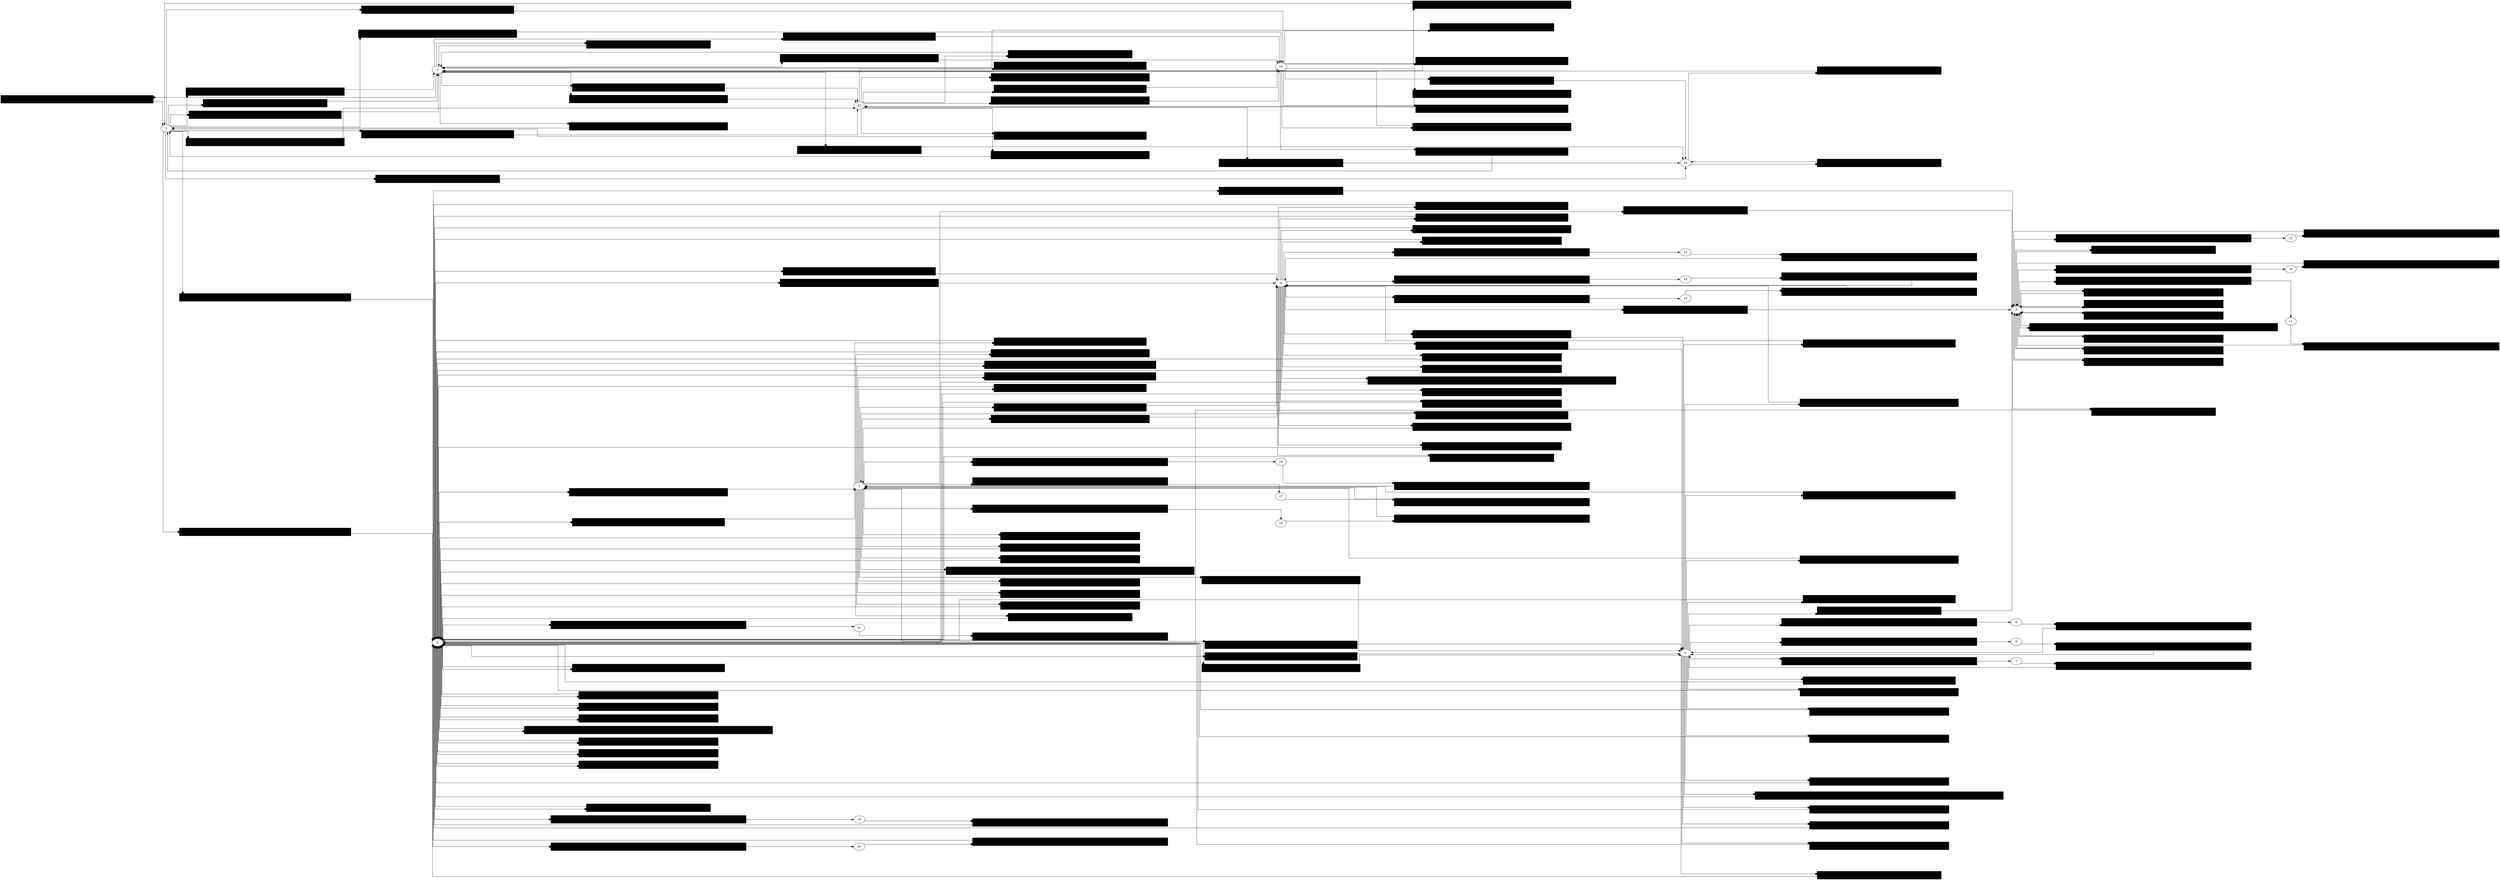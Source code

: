 digraph G {

	rankdir="LR";
	splines=ortho;

	E0 [label="'click' on '#root div._2qavttz8u […] d.selection.dropdown'\n(/html[1]/body[1]/div[1]/div[1]/div[1]/div[1]/div[1]/div[1]/div[1]/div[1]/div[1]/div[1]/div[1]/div[1]/div[1])", shape="box", style="filled", fillcolor="#000000", fontcolor="#000000"];
	0 -> E0 [arrowhead="box"];
	E0 -> 1;

	E1 [label="'click' on '#root div._2qavttz8u […] t.ui i.dropdown.icon'\n(/html[1]/body[1]/div[1]/div[1]/div[1]/div[1]/div[1]/div[1]/div[1]/div[1]/div[1]/div[1]/div[1]/div[1]/div[1]/i[1])", shape="box", style="filled", fillcolor="#000000", fontcolor="#000000"];
	0 -> E1 [arrowhead="box"];
	E1 -> 1;

	E2 [label="'click' on '#root div._2qavttz8u […] d.selection.dropdown'\n(/html[1]/body[1]/div[1]/div[1]/div[1]/div[1]/div[1]/div[1]/div[1]/div[1]/div[1]/div[2]/div[1]/div[1]/div[1])", shape="box", style="filled", fillcolor="#000000", fontcolor="#000000"];
	0 -> E2 [arrowhead="box"];
	E2 -> 22;

	E3 [label="'click' on '#root div._2qavttz8u […] t.ui i.dropdown.icon'\n(/html[1]/body[1]/div[1]/div[1]/div[1]/div[1]/div[1]/div[1]/div[1]/div[1]/div[1]/div[2]/div[1]/div[1]/div[1]/i[1])", shape="box", style="filled", fillcolor="#000000", fontcolor="#000000"];
	0 -> E3 [arrowhead="box"];
	E3 -> 22;

	E4 [label="'click' on '#root div._2qavttz8u […] d.selection.dropdown'\n(/html[1]/body[1]/div[1]/div[1]/div[1]/div[1]/div[1]/div[1]/div[1]/div[1]/div[1]/div[3]/div[1]/div[1]/div[1])", shape="box", style="filled", fillcolor="#000000", fontcolor="#000000"];
	0 -> E4 [arrowhead="box"];
	E4 -> 23;

	E5 [label="'click' on '#root div._2qavttz8u […] t.ui i.dropdown.icon'\n(/html[1]/body[1]/div[1]/div[1]/div[1]/div[1]/div[1]/div[1]/div[1]/div[1]/div[1]/div[3]/div[1]/div[1]/div[1]/i[1])", shape="box", style="filled", fillcolor="#000000", fontcolor="#000000"];
	0 -> E5 [arrowhead="box"];
	E5 -> 23;

	E6 [label="'click' on '#root div._2qavttz8u […] tted.toggle.checkbox'\n(/html[1]/body[1]/div[1]/div[1]/div[1]/div[1]/div[1]/div[3]/div[1]/div[1]/div[1]/div[1])", shape="box", style="filled", fillcolor="#000000", fontcolor="#000000"];
	0 -> E6 [arrowhead="box"];
	E6 -> 24;

	E7 [label="'click' on '#root div._2qavttz8u […] tted.toggle.checkbox'\n(/html[1]/body[1]/div[1]/div[1]/div[1]/div[1]/div[1]/div[3]/div[1]/div[3]/div[1]/div[1])", shape="box", style="filled", fillcolor="#000000", fontcolor="#000000"];
	0 -> E7 [arrowhead="box"];
	E7 -> 0;

	E8 [label="'click' on '#root div._2qavttz8u […] d.selection.dropdown'\n(/html[1]/body[1]/div[1]/div[1]/div[1]/div[1]/div[1]/div[1]/div[1]/div[1]/div[1]/div[1]/div[1]/div[1]/div[1])", shape="box", style="filled", fillcolor="#000000", fontcolor="#000000"];
	1 -> E8 [arrowhead="box"];
	E8 -> 0;

	E9 [label="'click' on '#root div._2qavttz8u […] e.ui i.dropdown.icon'\n(/html[1]/body[1]/div[1]/div[1]/div[1]/div[1]/div[1]/div[1]/div[1]/div[1]/div[1]/div[1]/div[1]/div[1]/div[1]/i[1])", shape="box", style="filled", fillcolor="#000000", fontcolor="#000000"];
	1 -> E9 [arrowhead="box"];
	E9 -> 0;

	E10 [label="'click' on '#cl3lujggq003i3460e98mg94z'\n(/html[1]/body[1]/div[1]/div[1]/div[1]/div[1]/div[1]/div[1]/div[1]/div[1]/div[1]/div[1]/div[1]/div[1]/div[1]/div[2]/div[2])", shape="box", style="filled", fillcolor="#000000", fontcolor="#000000"];
	1 -> E10 [arrowhead="box"];
	E10 -> 2;

	E11 [label="'click' on '#cl3lujghh007934603u6tiybj'\n(/html[1]/body[1]/div[1]/div[1]/div[1]/div[1]/div[1]/div[1]/div[1]/div[1]/div[1]/div[1]/div[1]/div[1]/div[1]/div[2]/div[3])", shape="box", style="filled", fillcolor="#000000", fontcolor="#000000"];
	1 -> E11 [arrowhead="box"];
	E11 -> 2;

	E12 [label="'click' on '#root div._2qavttz8u […] d.selection.dropdown'\n(/html[1]/body[1]/div[1]/div[1]/div[1]/div[1]/div[1]/div[1]/div[1]/div[1]/div[1]/div[2]/div[1]/div[1]/div[1])", shape="box", style="filled", fillcolor="#000000", fontcolor="#000000"];
	1 -> E12 [arrowhead="box"];
	E12 -> 22;

	E13 [label="'click' on '#root div._2qavttz8u […] t.ui i.dropdown.icon'\n(/html[1]/body[1]/div[1]/div[1]/div[1]/div[1]/div[1]/div[1]/div[1]/div[1]/div[1]/div[2]/div[1]/div[1]/div[1]/i[1])", shape="box", style="filled", fillcolor="#000000", fontcolor="#000000"];
	1 -> E13 [arrowhead="box"];
	E13 -> 22;

	E14 [label="'click' on '#root div._2qavttz8u […] d.selection.dropdown'\n(/html[1]/body[1]/div[1]/div[1]/div[1]/div[1]/div[1]/div[1]/div[1]/div[1]/div[1]/div[3]/div[1]/div[1]/div[1])", shape="box", style="filled", fillcolor="#000000", fontcolor="#000000"];
	1 -> E14 [arrowhead="box"];
	E14 -> 23;

	E15 [label="'click' on '#root div._2qavttz8u […] t.ui i.dropdown.icon'\n(/html[1]/body[1]/div[1]/div[1]/div[1]/div[1]/div[1]/div[1]/div[1]/div[1]/div[1]/div[3]/div[1]/div[1]/div[1]/i[1])", shape="box", style="filled", fillcolor="#000000", fontcolor="#000000"];
	1 -> E15 [arrowhead="box"];
	E15 -> 23;

	E16 [label="'click' on '#root div._2qavttz8u […] tted.toggle.checkbox'\n(/html[1]/body[1]/div[1]/div[1]/div[1]/div[1]/div[1]/div[3]/div[1]/div[1]/div[1]/div[1])", shape="box", style="filled", fillcolor="#000000", fontcolor="#000000"];
	1 -> E16 [arrowhead="box"];
	E16 -> 24;

	E17 [label="'click' on '#root div._2qavttz8u […] tted.toggle.checkbox'\n(/html[1]/body[1]/div[1]/div[1]/div[1]/div[1]/div[1]/div[3]/div[1]/div[3]/div[1]/div[1])", shape="box", style="filled", fillcolor="#000000", fontcolor="#000000"];
	1 -> E17 [arrowhead="box"];
	E17 -> 0;

	E18 [label="'click' on '#root div._2qavttz8u […] d.selection.dropdown'\n(/html[1]/body[1]/div[1]/div[1]/div[1]/div[1]/div[1]/div[1]/div[1]/div[1]/div[1]/div[1]/div[1]/div[1]/div[1])", shape="box", style="filled", fillcolor="#000000", fontcolor="#000000"];
	2 -> E18 [arrowhead="box"];
	E18 -> 3;

	E19 [label="'click' on '#root div._2qavttz8u […] t.ui i.dropdown.icon'\n(/html[1]/body[1]/div[1]/div[1]/div[1]/div[1]/div[1]/div[1]/div[1]/div[1]/div[1]/div[1]/div[1]/div[1]/div[1]/i[1])", shape="box", style="filled", fillcolor="#000000", fontcolor="#000000"];
	2 -> E19 [arrowhead="box"];
	E19 -> 3;

	E20 [label="'click' on '#root div._2qavttz8u […] left.attached.button'\n(/html[1]/body[1]/div[1]/div[1]/div[1]/div[1]/div[1]/div[1]/div[1]/div[1]/div[1]/div[1]/div[1]/div[2]/div[1])", shape="box", style="filled", fillcolor="#000000", fontcolor="#000000"];
	2 -> E20 [arrowhead="box"];
	E20 -> 2;

	E21 [label="'click' on '#root div._2qavttz8u […] d.selection.dropdown'\n(/html[1]/body[1]/div[1]/div[1]/div[1]/div[1]/div[1]/div[1]/div[1]/div[1]/div[1]/div[2]/div[1]/div[1]/div[1])", shape="box", style="filled", fillcolor="#000000", fontcolor="#000000"];
	2 -> E21 [arrowhead="box"];
	E21 -> 4;

	E22 [label="'click' on '#root div._2qavttz8u […] t.ui i.dropdown.icon'\n(/html[1]/body[1]/div[1]/div[1]/div[1]/div[1]/div[1]/div[1]/div[1]/div[1]/div[1]/div[2]/div[1]/div[1]/div[1]/i[1])", shape="box", style="filled", fillcolor="#000000", fontcolor="#000000"];
	2 -> E22 [arrowhead="box"];
	E22 -> 4;

	E23 [label="'click' on '#root div._2qavttz8u […] d.selection.dropdown'\n(/html[1]/body[1]/div[1]/div[1]/div[1]/div[1]/div[1]/div[1]/div[1]/div[1]/div[1]/div[3]/div[1]/div[1]/div[1])", shape="box", style="filled", fillcolor="#000000", fontcolor="#000000"];
	2 -> E23 [arrowhead="box"];
	E23 -> 5;

	E24 [label="'click' on '#root div._2qavttz8u […] t.ui i.dropdown.icon'\n(/html[1]/body[1]/div[1]/div[1]/div[1]/div[1]/div[1]/div[1]/div[1]/div[1]/div[1]/div[3]/div[1]/div[1]/div[1]/i[1])", shape="box", style="filled", fillcolor="#000000", fontcolor="#000000"];
	2 -> E24 [arrowhead="box"];
	E24 -> 5;

	E25 [label="'click' on '#root div._2qavttz8u […] avigator-module-Icon'\n(/html[1]/body[1]/div[1]/div[1]/div[1]/div[1]/div[1]/div[2]/div[1]/div[1]/div[1]/div[1]/div[1]/i[1])", shape="box", style="filled", fillcolor="#000000", fontcolor="#000000"];
	2 -> E25 [arrowhead="box"];
	E25 -> 2;

	E26 [label="'click' on '#root div._2qavttz8u […] avigator-module-Icon'\n(/html[1]/body[1]/div[1]/div[1]/div[1]/div[1]/div[1]/div[2]/div[1]/div[1]/div[1]/div[1]/div[2]/i[1])", shape="box", style="filled", fillcolor="#000000", fontcolor="#000000"];
	2 -> E26 [arrowhead="box"];
	E26 -> 2;

	E27 [label="'click' on '#root div._2qavttz8u […] avigator-module-Icon'\n(/html[1]/body[1]/div[1]/div[1]/div[1]/div[1]/div[1]/div[2]/div[1]/div[1]/div[1]/div[2]/div[1]/i[1])", shape="box", style="filled", fillcolor="#000000", fontcolor="#000000"];
	2 -> E27 [arrowhead="box"];
	E27 -> 2;

	E28 [label="'mousedown' on '#brush-panel svg g'\n(/html[1]/body[1]/div[1]/div[1]/div[1]/div[1]/div[1]/div[2]/div[1]/div[1]/div[1]/div[2]/div[2]/div[1]/*[name()='svg'][1]/*[name()='g'][2]/*[name()='svg'][1]/*[name()='g'][1])", shape="box", style="filled", fillcolor="#000000", fontcolor="#000000"];
	2 -> E28 [arrowhead="box"];
	E28 -> 2;

	E29 [label="'click' on '#root div._2qavttz8u […] avigator-module-Icon'\n(/html[1]/body[1]/div[1]/div[1]/div[1]/div[1]/div[1]/div[2]/div[1]/div[1]/div[1]/div[2]/div[3]/i[1])", shape="box", style="filled", fillcolor="#000000", fontcolor="#000000"];
	2 -> E29 [arrowhead="box"];
	E29 -> 2;

	E30 [label="'click' on '#root div._2qavttz8u […] avigator-module-Icon'\n(/html[1]/body[1]/div[1]/div[1]/div[1]/div[1]/div[1]/div[2]/div[1]/div[1]/div[1]/div[3]/div[1]/i[1])", shape="box", style="filled", fillcolor="#000000", fontcolor="#000000"];
	2 -> E30 [arrowhead="box"];
	E30 -> 2;

	E31 [label="'click' on '#root div._2qavttz8u […] avigator-module-Icon'\n(/html[1]/body[1]/div[1]/div[1]/div[1]/div[1]/div[1]/div[2]/div[1]/div[1]/div[1]/div[3]/div[2]/i[1])", shape="box", style="filled", fillcolor="#000000", fontcolor="#000000"];
	2 -> E31 [arrowhead="box"];
	E31 -> 2;

	E32 [label="'mouseenter' on '#hierarchy svg.funcs-svg g'\n(/html[1]/body[1]/div[1]/div[1]/div[1]/div[1]/div[1]/div[2]/div[1]/div[2]/div[1]/*[name()='svg'][1]/*[name()='svg'][1]/*[name()='g'][1])", shape="box", style="filled", fillcolor="#000000", fontcolor="#000000"];
	2 -> E32 [arrowhead="box"];
	E32 -> 19;

	E33 [label="'mouseenter' on '#hierarchy svg.categories-svg g'\n(/html[1]/body[1]/div[1]/div[1]/div[1]/div[1]/div[1]/div[2]/div[1]/div[2]/div[1]/*[name()='svg'][1]/*[name()='svg'][2]/*[name()='g'][1])", shape="box", style="filled", fillcolor="#000000", fontcolor="#000000"];
	2 -> E33 [arrowhead="box"];
	E33 -> 20;

	E34 [label="'mouseenter' on '#hierarchy svg.subcats-svg g'\n(/html[1]/body[1]/div[1]/div[1]/div[1]/div[1]/div[1]/div[2]/div[1]/div[2]/div[1]/*[name()='svg'][1]/*[name()='svg'][3]/*[name()='g'][1])", shape="box", style="filled", fillcolor="#000000", fontcolor="#000000"];
	2 -> E34 [arrowhead="box"];
	E34 -> 21;

	E35 [label="'click' on '#root div._2qavttz8u […] tted.toggle.checkbox'\n(/html[1]/body[1]/div[1]/div[1]/div[1]/div[1]/div[1]/div[3]/div[1]/div[1]/div[1]/div[1])", shape="box", style="filled", fillcolor="#000000", fontcolor="#000000"];
	2 -> E35 [arrowhead="box"];
	E35 -> 9;

	E36 [label="'click' on '#root div._2qavttz8u […] tted.toggle.checkbox'\n(/html[1]/body[1]/div[1]/div[1]/div[1]/div[1]/div[1]/div[3]/div[1]/div[3]/div[1]/div[1])", shape="box", style="filled", fillcolor="#000000", fontcolor="#000000"];
	2 -> E36 [arrowhead="box"];
	E36 -> 2;

	E37 [label="'click' on '#root div._2qavttz8u […] d.selection.dropdown'\n(/html[1]/body[1]/div[1]/div[1]/div[1]/div[1]/div[1]/div[1]/div[1]/div[1]/div[1]/div[1]/div[1]/div[1]/div[1])", shape="box", style="filled", fillcolor="#000000", fontcolor="#000000"];
	3 -> E37 [arrowhead="box"];
	E37 -> 2;

	E38 [label="'click' on '#root div._2qavttz8u […] e.ui i.dropdown.icon'\n(/html[1]/body[1]/div[1]/div[1]/div[1]/div[1]/div[1]/div[1]/div[1]/div[1]/div[1]/div[1]/div[1]/div[1]/div[1]/i[1])", shape="box", style="filled", fillcolor="#000000", fontcolor="#000000"];
	3 -> E38 [arrowhead="box"];
	E38 -> 2;

	E39 [label="'click' on '#cl3luk2y6003i3460ht8a89yy'\n(/html[1]/body[1]/div[1]/div[1]/div[1]/div[1]/div[1]/div[1]/div[1]/div[1]/div[1]/div[1]/div[1]/div[1]/div[1]/div[2]/div[2])", shape="box", style="filled", fillcolor="#000000", fontcolor="#000000"];
	3 -> E39 [arrowhead="box"];
	E39 -> 2;

	E40 [label="'click' on '#cl3luk2yx00793460q4wl4qqc'\n(/html[1]/body[1]/div[1]/div[1]/div[1]/div[1]/div[1]/div[1]/div[1]/div[1]/div[1]/div[1]/div[1]/div[1]/div[1]/div[2]/div[3])", shape="box", style="filled", fillcolor="#000000", fontcolor="#000000"];
	3 -> E40 [arrowhead="box"];
	E40 -> 2;

	E41 [label="'click' on '#root div._2qavttz8u […] left.attached.button'\n(/html[1]/body[1]/div[1]/div[1]/div[1]/div[1]/div[1]/div[1]/div[1]/div[1]/div[1]/div[1]/div[1]/div[2]/div[1])", shape="box", style="filled", fillcolor="#000000", fontcolor="#000000"];
	3 -> E41 [arrowhead="box"];
	E41 -> 2;

	E42 [label="'click' on '#root div._2qavttz8u […] d.selection.dropdown'\n(/html[1]/body[1]/div[1]/div[1]/div[1]/div[1]/div[1]/div[1]/div[1]/div[1]/div[1]/div[2]/div[1]/div[1]/div[1])", shape="box", style="filled", fillcolor="#000000", fontcolor="#000000"];
	3 -> E42 [arrowhead="box"];
	E42 -> 4;

	E43 [label="'click' on '#root div._2qavttz8u […] t.ui i.dropdown.icon'\n(/html[1]/body[1]/div[1]/div[1]/div[1]/div[1]/div[1]/div[1]/div[1]/div[1]/div[1]/div[2]/div[1]/div[1]/div[1]/i[1])", shape="box", style="filled", fillcolor="#000000", fontcolor="#000000"];
	3 -> E43 [arrowhead="box"];
	E43 -> 4;

	E44 [label="'click' on '#root div._2qavttz8u […] d.selection.dropdown'\n(/html[1]/body[1]/div[1]/div[1]/div[1]/div[1]/div[1]/div[1]/div[1]/div[1]/div[1]/div[3]/div[1]/div[1]/div[1])", shape="box", style="filled", fillcolor="#000000", fontcolor="#000000"];
	3 -> E44 [arrowhead="box"];
	E44 -> 5;

	E45 [label="'click' on '#root div._2qavttz8u […] t.ui i.dropdown.icon'\n(/html[1]/body[1]/div[1]/div[1]/div[1]/div[1]/div[1]/div[1]/div[1]/div[1]/div[1]/div[3]/div[1]/div[1]/div[1]/i[1])", shape="box", style="filled", fillcolor="#000000", fontcolor="#000000"];
	3 -> E45 [arrowhead="box"];
	E45 -> 5;

	E46 [label="'click' on '#root div._2qavttz8u […] avigator-module-Icon'\n(/html[1]/body[1]/div[1]/div[1]/div[1]/div[1]/div[1]/div[2]/div[1]/div[1]/div[1]/div[1]/div[1]/i[1])", shape="box", style="filled", fillcolor="#000000", fontcolor="#000000"];
	3 -> E46 [arrowhead="box"];
	E46 -> 2;

	E47 [label="'click' on '#root div._2qavttz8u […] avigator-module-Icon'\n(/html[1]/body[1]/div[1]/div[1]/div[1]/div[1]/div[1]/div[2]/div[1]/div[1]/div[1]/div[1]/div[2]/i[1])", shape="box", style="filled", fillcolor="#000000", fontcolor="#000000"];
	3 -> E47 [arrowhead="box"];
	E47 -> 2;

	E48 [label="'click' on '#root div._2qavttz8u […] avigator-module-Icon'\n(/html[1]/body[1]/div[1]/div[1]/div[1]/div[1]/div[1]/div[2]/div[1]/div[1]/div[1]/div[2]/div[1]/i[1])", shape="box", style="filled", fillcolor="#000000", fontcolor="#000000"];
	3 -> E48 [arrowhead="box"];
	E48 -> 2;

	E49 [label="'mousedown' on '#brush-panel svg g'\n(/html[1]/body[1]/div[1]/div[1]/div[1]/div[1]/div[1]/div[2]/div[1]/div[1]/div[1]/div[2]/div[2]/div[1]/*[name()='svg'][1]/*[name()='g'][2]/*[name()='svg'][1]/*[name()='g'][1])", shape="box", style="filled", fillcolor="#000000", fontcolor="#000000"];
	3 -> E49 [arrowhead="box"];
	E49 -> 2;

	E50 [label="'click' on '#root div._2qavttz8u […] avigator-module-Icon'\n(/html[1]/body[1]/div[1]/div[1]/div[1]/div[1]/div[1]/div[2]/div[1]/div[1]/div[1]/div[2]/div[3]/i[1])", shape="box", style="filled", fillcolor="#000000", fontcolor="#000000"];
	3 -> E50 [arrowhead="box"];
	E50 -> 2;

	E51 [label="'click' on '#root div._2qavttz8u […] avigator-module-Icon'\n(/html[1]/body[1]/div[1]/div[1]/div[1]/div[1]/div[1]/div[2]/div[1]/div[1]/div[1]/div[3]/div[1]/i[1])", shape="box", style="filled", fillcolor="#000000", fontcolor="#000000"];
	3 -> E51 [arrowhead="box"];
	E51 -> 2;

	E52 [label="'click' on '#root div._2qavttz8u […] avigator-module-Icon'\n(/html[1]/body[1]/div[1]/div[1]/div[1]/div[1]/div[1]/div[2]/div[1]/div[1]/div[1]/div[3]/div[2]/i[1])", shape="box", style="filled", fillcolor="#000000", fontcolor="#000000"];
	3 -> E52 [arrowhead="box"];
	E52 -> 2;

	E53 [label="'mouseenter' on '#hierarchy svg.funcs-svg g'\n(/html[1]/body[1]/div[1]/div[1]/div[1]/div[1]/div[1]/div[2]/div[1]/div[2]/div[1]/*[name()='svg'][1]/*[name()='svg'][1]/*[name()='g'][1])", shape="box", style="filled", fillcolor="#000000", fontcolor="#000000"];
	3 -> E53 [arrowhead="box"];
	E53 -> 16;

	E54 [label="'mouseenter' on '#hierarchy svg.categories-svg g'\n(/html[1]/body[1]/div[1]/div[1]/div[1]/div[1]/div[1]/div[2]/div[1]/div[2]/div[1]/*[name()='svg'][1]/*[name()='svg'][2]/*[name()='g'][1])", shape="box", style="filled", fillcolor="#000000", fontcolor="#000000"];
	3 -> E54 [arrowhead="box"];
	E54 -> 17;

	E55 [label="'mouseenter' on '#hierarchy svg.subcats-svg g'\n(/html[1]/body[1]/div[1]/div[1]/div[1]/div[1]/div[1]/div[2]/div[1]/div[2]/div[1]/*[name()='svg'][1]/*[name()='svg'][3]/*[name()='g'][1])", shape="box", style="filled", fillcolor="#000000", fontcolor="#000000"];
	3 -> E55 [arrowhead="box"];
	E55 -> 18;

	E56 [label="'click' on '#root div._2qavttz8u […] tted.toggle.checkbox'\n(/html[1]/body[1]/div[1]/div[1]/div[1]/div[1]/div[1]/div[3]/div[1]/div[1]/div[1]/div[1])", shape="box", style="filled", fillcolor="#000000", fontcolor="#000000"];
	3 -> E56 [arrowhead="box"];
	E56 -> 9;

	E57 [label="'click' on '#root div._2qavttz8u […] tted.toggle.checkbox'\n(/html[1]/body[1]/div[1]/div[1]/div[1]/div[1]/div[1]/div[3]/div[1]/div[3]/div[1]/div[1])", shape="box", style="filled", fillcolor="#000000", fontcolor="#000000"];
	3 -> E57 [arrowhead="box"];
	E57 -> 2;

	E58 [label="'click' on '#root div._2qavttz8u […] d.selection.dropdown'\n(/html[1]/body[1]/div[1]/div[1]/div[1]/div[1]/div[1]/div[1]/div[1]/div[1]/div[1]/div[1]/div[1]/div[1]/div[1])", shape="box", style="filled", fillcolor="#000000", fontcolor="#000000"];
	4 -> E58 [arrowhead="box"];
	E58 -> 3;

	E59 [label="'click' on '#root div._2qavttz8u […] t.ui i.dropdown.icon'\n(/html[1]/body[1]/div[1]/div[1]/div[1]/div[1]/div[1]/div[1]/div[1]/div[1]/div[1]/div[1]/div[1]/div[1]/div[1]/i[1])", shape="box", style="filled", fillcolor="#000000", fontcolor="#000000"];
	4 -> E59 [arrowhead="box"];
	E59 -> 3;

	E60 [label="'click' on '#root div._2qavttz8u […] left.attached.button'\n(/html[1]/body[1]/div[1]/div[1]/div[1]/div[1]/div[1]/div[1]/div[1]/div[1]/div[1]/div[1]/div[1]/div[2]/div[1])", shape="box", style="filled", fillcolor="#000000", fontcolor="#000000"];
	4 -> E60 [arrowhead="box"];
	E60 -> 2;

	E61 [label="'click' on '#root div._2qavttz8u […] d.selection.dropdown'\n(/html[1]/body[1]/div[1]/div[1]/div[1]/div[1]/div[1]/div[1]/div[1]/div[1]/div[1]/div[2]/div[1]/div[1]/div[1])", shape="box", style="filled", fillcolor="#000000", fontcolor="#000000"];
	4 -> E61 [arrowhead="box"];
	E61 -> 2;

	E62 [label="'click' on '#root div._2qavttz8u […] e.ui i.dropdown.icon'\n(/html[1]/body[1]/div[1]/div[1]/div[1]/div[1]/div[1]/div[1]/div[1]/div[1]/div[1]/div[2]/div[1]/div[1]/div[1]/i[1])", shape="box", style="filled", fillcolor="#000000", fontcolor="#000000"];
	4 -> E62 [arrowhead="box"];
	E62 -> 2;

	E63 [label="'click' on '#root div._2qavttz8u […] d.selection.dropdown'\n(/html[1]/body[1]/div[1]/div[1]/div[1]/div[1]/div[1]/div[1]/div[1]/div[1]/div[1]/div[3]/div[1]/div[1]/div[1])", shape="box", style="filled", fillcolor="#000000", fontcolor="#000000"];
	4 -> E63 [arrowhead="box"];
	E63 -> 5;

	E64 [label="'click' on '#root div._2qavttz8u […] t.ui i.dropdown.icon'\n(/html[1]/body[1]/div[1]/div[1]/div[1]/div[1]/div[1]/div[1]/div[1]/div[1]/div[1]/div[3]/div[1]/div[1]/div[1]/i[1])", shape="box", style="filled", fillcolor="#000000", fontcolor="#000000"];
	4 -> E64 [arrowhead="box"];
	E64 -> 5;

	E65 [label="'click' on '#root div._2qavttz8u […] avigator-module-Icon'\n(/html[1]/body[1]/div[1]/div[1]/div[1]/div[1]/div[1]/div[2]/div[1]/div[1]/div[1]/div[1]/div[1]/i[1])", shape="box", style="filled", fillcolor="#000000", fontcolor="#000000"];
	4 -> E65 [arrowhead="box"];
	E65 -> 2;

	E66 [label="'click' on '#root div._2qavttz8u […] avigator-module-Icon'\n(/html[1]/body[1]/div[1]/div[1]/div[1]/div[1]/div[1]/div[2]/div[1]/div[1]/div[1]/div[1]/div[2]/i[1])", shape="box", style="filled", fillcolor="#000000", fontcolor="#000000"];
	4 -> E66 [arrowhead="box"];
	E66 -> 2;

	E67 [label="'click' on '#root div._2qavttz8u […] avigator-module-Icon'\n(/html[1]/body[1]/div[1]/div[1]/div[1]/div[1]/div[1]/div[2]/div[1]/div[1]/div[1]/div[2]/div[1]/i[1])", shape="box", style="filled", fillcolor="#000000", fontcolor="#000000"];
	4 -> E67 [arrowhead="box"];
	E67 -> 2;

	E68 [label="'mousedown' on '#brush-panel svg g'\n(/html[1]/body[1]/div[1]/div[1]/div[1]/div[1]/div[1]/div[2]/div[1]/div[1]/div[1]/div[2]/div[2]/div[1]/*[name()='svg'][1]/*[name()='g'][2]/*[name()='svg'][1]/*[name()='g'][1])", shape="box", style="filled", fillcolor="#000000", fontcolor="#000000"];
	4 -> E68 [arrowhead="box"];
	E68 -> 2;

	E69 [label="'click' on '#root div._2qavttz8u […] avigator-module-Icon'\n(/html[1]/body[1]/div[1]/div[1]/div[1]/div[1]/div[1]/div[2]/div[1]/div[1]/div[1]/div[2]/div[3]/i[1])", shape="box", style="filled", fillcolor="#000000", fontcolor="#000000"];
	4 -> E69 [arrowhead="box"];
	E69 -> 2;

	E70 [label="'click' on '#root div._2qavttz8u […] avigator-module-Icon'\n(/html[1]/body[1]/div[1]/div[1]/div[1]/div[1]/div[1]/div[2]/div[1]/div[1]/div[1]/div[3]/div[1]/i[1])", shape="box", style="filled", fillcolor="#000000", fontcolor="#000000"];
	4 -> E70 [arrowhead="box"];
	E70 -> 2;

	E71 [label="'click' on '#root div._2qavttz8u […] avigator-module-Icon'\n(/html[1]/body[1]/div[1]/div[1]/div[1]/div[1]/div[1]/div[2]/div[1]/div[1]/div[1]/div[3]/div[2]/i[1])", shape="box", style="filled", fillcolor="#000000", fontcolor="#000000"];
	4 -> E71 [arrowhead="box"];
	E71 -> 2;

	E72 [label="'mouseenter' on '#hierarchy svg.funcs-svg g'\n(/html[1]/body[1]/div[1]/div[1]/div[1]/div[1]/div[1]/div[2]/div[1]/div[2]/div[1]/*[name()='svg'][1]/*[name()='svg'][1]/*[name()='g'][1])", shape="box", style="filled", fillcolor="#000000", fontcolor="#000000"];
	4 -> E72 [arrowhead="box"];
	E72 -> 13;

	E73 [label="'mouseenter' on '#hierarchy svg.categories-svg g'\n(/html[1]/body[1]/div[1]/div[1]/div[1]/div[1]/div[1]/div[2]/div[1]/div[2]/div[1]/*[name()='svg'][1]/*[name()='svg'][2]/*[name()='g'][1])", shape="box", style="filled", fillcolor="#000000", fontcolor="#000000"];
	4 -> E73 [arrowhead="box"];
	E73 -> 14;

	E74 [label="'mouseenter' on '#hierarchy svg.subcats-svg g'\n(/html[1]/body[1]/div[1]/div[1]/div[1]/div[1]/div[1]/div[2]/div[1]/div[2]/div[1]/*[name()='svg'][1]/*[name()='svg'][3]/*[name()='g'][1])", shape="box", style="filled", fillcolor="#000000", fontcolor="#000000"];
	4 -> E74 [arrowhead="box"];
	E74 -> 15;

	E75 [label="'click' on '#root div._2qavttz8u […] tted.toggle.checkbox'\n(/html[1]/body[1]/div[1]/div[1]/div[1]/div[1]/div[1]/div[3]/div[1]/div[1]/div[1]/div[1])", shape="box", style="filled", fillcolor="#000000", fontcolor="#000000"];
	4 -> E75 [arrowhead="box"];
	E75 -> 9;

	E76 [label="'click' on '#root div._2qavttz8u […] tted.toggle.checkbox'\n(/html[1]/body[1]/div[1]/div[1]/div[1]/div[1]/div[1]/div[3]/div[1]/div[3]/div[1]/div[1])", shape="box", style="filled", fillcolor="#000000", fontcolor="#000000"];
	4 -> E76 [arrowhead="box"];
	E76 -> 2;

	E77 [label="'click' on '#root div._2qavttz8u […] d.selection.dropdown'\n(/html[1]/body[1]/div[1]/div[1]/div[1]/div[1]/div[1]/div[1]/div[1]/div[1]/div[1]/div[1]/div[1]/div[1]/div[1])", shape="box", style="filled", fillcolor="#000000", fontcolor="#000000"];
	5 -> E77 [arrowhead="box"];
	E77 -> 3;

	E78 [label="'click' on '#root div._2qavttz8u […] t.ui i.dropdown.icon'\n(/html[1]/body[1]/div[1]/div[1]/div[1]/div[1]/div[1]/div[1]/div[1]/div[1]/div[1]/div[1]/div[1]/div[1]/div[1]/i[1])", shape="box", style="filled", fillcolor="#000000", fontcolor="#000000"];
	5 -> E78 [arrowhead="box"];
	E78 -> 3;

	E79 [label="'click' on '#root div._2qavttz8u […] left.attached.button'\n(/html[1]/body[1]/div[1]/div[1]/div[1]/div[1]/div[1]/div[1]/div[1]/div[1]/div[1]/div[1]/div[1]/div[2]/div[1])", shape="box", style="filled", fillcolor="#000000", fontcolor="#000000"];
	5 -> E79 [arrowhead="box"];
	E79 -> 2;

	E80 [label="'click' on '#root div._2qavttz8u […] d.selection.dropdown'\n(/html[1]/body[1]/div[1]/div[1]/div[1]/div[1]/div[1]/div[1]/div[1]/div[1]/div[1]/div[2]/div[1]/div[1]/div[1])", shape="box", style="filled", fillcolor="#000000", fontcolor="#000000"];
	5 -> E80 [arrowhead="box"];
	E80 -> 4;

	E81 [label="'click' on '#root div._2qavttz8u […] t.ui i.dropdown.icon'\n(/html[1]/body[1]/div[1]/div[1]/div[1]/div[1]/div[1]/div[1]/div[1]/div[1]/div[1]/div[2]/div[1]/div[1]/div[1]/i[1])", shape="box", style="filled", fillcolor="#000000", fontcolor="#000000"];
	5 -> E81 [arrowhead="box"];
	E81 -> 4;

	E82 [label="'click' on '#root div._2qavttz8u […] d.selection.dropdown'\n(/html[1]/body[1]/div[1]/div[1]/div[1]/div[1]/div[1]/div[1]/div[1]/div[1]/div[1]/div[3]/div[1]/div[1]/div[1])", shape="box", style="filled", fillcolor="#000000", fontcolor="#000000"];
	5 -> E82 [arrowhead="box"];
	E82 -> 2;

	E83 [label="'click' on '#root div._2qavttz8u […] e.ui i.dropdown.icon'\n(/html[1]/body[1]/div[1]/div[1]/div[1]/div[1]/div[1]/div[1]/div[1]/div[1]/div[1]/div[3]/div[1]/div[1]/div[1]/i[1])", shape="box", style="filled", fillcolor="#000000", fontcolor="#000000"];
	5 -> E83 [arrowhead="box"];
	E83 -> 2;

	E84 [label="'click' on '#root div._2qavttz8u […] avigator-module-Icon'\n(/html[1]/body[1]/div[1]/div[1]/div[1]/div[1]/div[1]/div[2]/div[1]/div[1]/div[1]/div[1]/div[1]/i[1])", shape="box", style="filled", fillcolor="#000000", fontcolor="#000000"];
	5 -> E84 [arrowhead="box"];
	E84 -> 2;

	E85 [label="'click' on '#root div._2qavttz8u […] avigator-module-Icon'\n(/html[1]/body[1]/div[1]/div[1]/div[1]/div[1]/div[1]/div[2]/div[1]/div[1]/div[1]/div[1]/div[2]/i[1])", shape="box", style="filled", fillcolor="#000000", fontcolor="#000000"];
	5 -> E85 [arrowhead="box"];
	E85 -> 2;

	E86 [label="'click' on '#root div._2qavttz8u […] avigator-module-Icon'\n(/html[1]/body[1]/div[1]/div[1]/div[1]/div[1]/div[1]/div[2]/div[1]/div[1]/div[1]/div[2]/div[1]/i[1])", shape="box", style="filled", fillcolor="#000000", fontcolor="#000000"];
	5 -> E86 [arrowhead="box"];
	E86 -> 2;

	E87 [label="'mousedown' on '#brush-panel svg g'\n(/html[1]/body[1]/div[1]/div[1]/div[1]/div[1]/div[1]/div[2]/div[1]/div[1]/div[1]/div[2]/div[2]/div[1]/*[name()='svg'][1]/*[name()='g'][2]/*[name()='svg'][1]/*[name()='g'][1])", shape="box", style="filled", fillcolor="#000000", fontcolor="#000000"];
	5 -> E87 [arrowhead="box"];
	E87 -> 2;

	E88 [label="'click' on '#root div._2qavttz8u […] avigator-module-Icon'\n(/html[1]/body[1]/div[1]/div[1]/div[1]/div[1]/div[1]/div[2]/div[1]/div[1]/div[1]/div[2]/div[3]/i[1])", shape="box", style="filled", fillcolor="#000000", fontcolor="#000000"];
	5 -> E88 [arrowhead="box"];
	E88 -> 2;

	E89 [label="'click' on '#root div._2qavttz8u […] avigator-module-Icon'\n(/html[1]/body[1]/div[1]/div[1]/div[1]/div[1]/div[1]/div[2]/div[1]/div[1]/div[1]/div[3]/div[1]/i[1])", shape="box", style="filled", fillcolor="#000000", fontcolor="#000000"];
	5 -> E89 [arrowhead="box"];
	E89 -> 2;

	E90 [label="'click' on '#root div._2qavttz8u […] avigator-module-Icon'\n(/html[1]/body[1]/div[1]/div[1]/div[1]/div[1]/div[1]/div[2]/div[1]/div[1]/div[1]/div[3]/div[2]/i[1])", shape="box", style="filled", fillcolor="#000000", fontcolor="#000000"];
	5 -> E90 [arrowhead="box"];
	E90 -> 2;

	E91 [label="'mouseenter' on '#hierarchy svg.funcs-svg g'\n(/html[1]/body[1]/div[1]/div[1]/div[1]/div[1]/div[1]/div[2]/div[1]/div[2]/div[1]/*[name()='svg'][1]/*[name()='svg'][1]/*[name()='g'][1])", shape="box", style="filled", fillcolor="#000000", fontcolor="#000000"];
	5 -> E91 [arrowhead="box"];
	E91 -> 6;

	E92 [label="'mouseenter' on '#hierarchy svg.categories-svg g'\n(/html[1]/body[1]/div[1]/div[1]/div[1]/div[1]/div[1]/div[2]/div[1]/div[2]/div[1]/*[name()='svg'][1]/*[name()='svg'][2]/*[name()='g'][1])", shape="box", style="filled", fillcolor="#000000", fontcolor="#000000"];
	5 -> E92 [arrowhead="box"];
	E92 -> 7;

	E93 [label="'mouseenter' on '#hierarchy svg.subcats-svg g'\n(/html[1]/body[1]/div[1]/div[1]/div[1]/div[1]/div[1]/div[2]/div[1]/div[2]/div[1]/*[name()='svg'][1]/*[name()='svg'][3]/*[name()='g'][1])", shape="box", style="filled", fillcolor="#000000", fontcolor="#000000"];
	5 -> E93 [arrowhead="box"];
	E93 -> 8;

	E94 [label="'click' on '#root div._2qavttz8u […] tted.toggle.checkbox'\n(/html[1]/body[1]/div[1]/div[1]/div[1]/div[1]/div[1]/div[3]/div[1]/div[1]/div[1]/div[1])", shape="box", style="filled", fillcolor="#000000", fontcolor="#000000"];
	5 -> E94 [arrowhead="box"];
	E94 -> 9;

	E95 [label="'click' on '#root div._2qavttz8u […] tted.toggle.checkbox'\n(/html[1]/body[1]/div[1]/div[1]/div[1]/div[1]/div[1]/div[3]/div[1]/div[3]/div[1]/div[1])", shape="box", style="filled", fillcolor="#000000", fontcolor="#000000"];
	5 -> E95 [arrowhead="box"];
	E95 -> 2;

	E96 [label="'mouseleave' on '#hierarchy svg.funcs-svg g'\n(/html[1]/body[1]/div[1]/div[1]/div[1]/div[1]/div[1]/div[2]/div[1]/div[2]/div[1]/*[name()='svg'][1]/*[name()='svg'][1]/*[name()='g'][1])", shape="box", style="filled", fillcolor="#000000", fontcolor="#000000"];
	6 -> E96 [arrowhead="box"];
	E96 -> 5;

	E97 [label="'mouseleave' on '#hierarchy svg.categories-svg g'\n(/html[1]/body[1]/div[1]/div[1]/div[1]/div[1]/div[1]/div[2]/div[1]/div[2]/div[1]/*[name()='svg'][1]/*[name()='svg'][2]/*[name()='g'][1])", shape="box", style="filled", fillcolor="#000000", fontcolor="#000000"];
	7 -> E97 [arrowhead="box"];
	E97 -> 5;

	E98 [label="'mouseleave' on '#hierarchy svg.subcats-svg g'\n(/html[1]/body[1]/div[1]/div[1]/div[1]/div[1]/div[1]/div[2]/div[1]/div[2]/div[1]/*[name()='svg'][1]/*[name()='svg'][3]/*[name()='g'][1])", shape="box", style="filled", fillcolor="#000000", fontcolor="#000000"];
	8 -> E98 [arrowhead="box"];
	E98 -> 5;

	E99 [label="'click' on '#root div._2qavttz8u […] avigator-module-Icon'\n(/html[1]/body[1]/div[1]/div[1]/div[1]/div[1]/div[1]/div[2]/div[1]/div[1]/div[1]/div[1]/div[1]/i[1])", shape="box", style="filled", fillcolor="#000000", fontcolor="#000000"];
	9 -> E99 [arrowhead="box"];
	E99 -> 9;

	E100 [label="'click' on '#root div._2qavttz8u […] avigator-module-Icon'\n(/html[1]/body[1]/div[1]/div[1]/div[1]/div[1]/div[1]/div[2]/div[1]/div[1]/div[1]/div[1]/div[2]/i[1])", shape="box", style="filled", fillcolor="#000000", fontcolor="#000000"];
	9 -> E100 [arrowhead="box"];
	E100 -> 9;

	E101 [label="'click' on '#root div._2qavttz8u […] avigator-module-Icon'\n(/html[1]/body[1]/div[1]/div[1]/div[1]/div[1]/div[1]/div[2]/div[1]/div[1]/div[1]/div[2]/div[1]/i[1])", shape="box", style="filled", fillcolor="#000000", fontcolor="#000000"];
	9 -> E101 [arrowhead="box"];
	E101 -> 9;

	E102 [label="'mousedown' on '#brush-panel svg g'\n(/html[1]/body[1]/div[1]/div[1]/div[1]/div[1]/div[1]/div[2]/div[1]/div[1]/div[1]/div[2]/div[2]/div[1]/*[name()='svg'][1]/*[name()='g'][2]/*[name()='svg'][1]/*[name()='g'][1])", shape="box", style="filled", fillcolor="#000000", fontcolor="#000000"];
	9 -> E102 [arrowhead="box"];
	E102 -> 9;

	E103 [label="'click' on '#root div._2qavttz8u […] avigator-module-Icon'\n(/html[1]/body[1]/div[1]/div[1]/div[1]/div[1]/div[1]/div[2]/div[1]/div[1]/div[1]/div[2]/div[3]/i[1])", shape="box", style="filled", fillcolor="#000000", fontcolor="#000000"];
	9 -> E103 [arrowhead="box"];
	E103 -> 9;

	E104 [label="'click' on '#root div._2qavttz8u […] avigator-module-Icon'\n(/html[1]/body[1]/div[1]/div[1]/div[1]/div[1]/div[1]/div[2]/div[1]/div[1]/div[1]/div[3]/div[1]/i[1])", shape="box", style="filled", fillcolor="#000000", fontcolor="#000000"];
	9 -> E104 [arrowhead="box"];
	E104 -> 9;

	E105 [label="'click' on '#root div._2qavttz8u […] avigator-module-Icon'\n(/html[1]/body[1]/div[1]/div[1]/div[1]/div[1]/div[1]/div[2]/div[1]/div[1]/div[1]/div[3]/div[2]/i[1])", shape="box", style="filled", fillcolor="#000000", fontcolor="#000000"];
	9 -> E105 [arrowhead="box"];
	E105 -> 9;

	E106 [label="'mouseenter' on '#hierarchy svg.funcs-svg g'\n(/html[1]/body[1]/div[1]/div[1]/div[1]/div[1]/div[1]/div[2]/div[1]/div[2]/div[1]/*[name()='svg'][1]/*[name()='svg'][1]/*[name()='g'][1])", shape="box", style="filled", fillcolor="#000000", fontcolor="#000000"];
	9 -> E106 [arrowhead="box"];
	E106 -> 10;

	E107 [label="'mouseenter' on '#hierarchy svg.categories-svg g'\n(/html[1]/body[1]/div[1]/div[1]/div[1]/div[1]/div[1]/div[2]/div[1]/div[2]/div[1]/*[name()='svg'][1]/*[name()='svg'][2]/*[name()='g'][1])", shape="box", style="filled", fillcolor="#000000", fontcolor="#000000"];
	9 -> E107 [arrowhead="box"];
	E107 -> 11;

	E108 [label="'mouseenter' on '#hierarchy svg.subcats-svg g'\n(/html[1]/body[1]/div[1]/div[1]/div[1]/div[1]/div[1]/div[2]/div[1]/div[2]/div[1]/*[name()='svg'][1]/*[name()='svg'][3]/*[name()='g'][1])", shape="box", style="filled", fillcolor="#000000", fontcolor="#000000"];
	9 -> E108 [arrowhead="box"];
	E108 -> 12;

	E109 [label="'click' on '#root div._2qavttz8u […] tted.toggle.checkbox'\n(/html[1]/body[1]/div[1]/div[1]/div[1]/div[1]/div[1]/div[3]/div[1]/div[1]/div[1]/div[1])", shape="box", style="filled", fillcolor="#000000", fontcolor="#000000"];
	9 -> E109 [arrowhead="box"];
	E109 -> 2;

	E110 [label="'click' on '#root div._2qavttz8u […] tted.toggle.checkbox'\n(/html[1]/body[1]/div[1]/div[1]/div[1]/div[1]/div[1]/div[3]/div[1]/div[3]/div[1]/div[1])", shape="box", style="filled", fillcolor="#000000", fontcolor="#000000"];
	9 -> E110 [arrowhead="box"];
	E110 -> 9;

	E111 [label="'mouseleave' on '#hierarchy svg.funcs-svg g'\n(/html[1]/body[1]/div[1]/div[1]/div[1]/div[1]/div[1]/div[2]/div[1]/div[2]/div[1]/*[name()='svg'][1]/*[name()='svg'][1]/*[name()='g'][1])", shape="box", style="filled", fillcolor="#000000", fontcolor="#000000"];
	10 -> E111 [arrowhead="box"];
	E111 -> 9;

	E112 [label="'mouseleave' on '#hierarchy svg.categories-svg g'\n(/html[1]/body[1]/div[1]/div[1]/div[1]/div[1]/div[1]/div[2]/div[1]/div[2]/div[1]/*[name()='svg'][1]/*[name()='svg'][2]/*[name()='g'][1])", shape="box", style="filled", fillcolor="#000000", fontcolor="#000000"];
	11 -> E112 [arrowhead="box"];
	E112 -> 9;

	E113 [label="'mouseleave' on '#hierarchy svg.subcats-svg g'\n(/html[1]/body[1]/div[1]/div[1]/div[1]/div[1]/div[1]/div[2]/div[1]/div[2]/div[1]/*[name()='svg'][1]/*[name()='svg'][3]/*[name()='g'][1])", shape="box", style="filled", fillcolor="#000000", fontcolor="#000000"];
	12 -> E113 [arrowhead="box"];
	E113 -> 9;

	E114 [label="'mouseleave' on '#hierarchy svg.funcs-svg g'\n(/html[1]/body[1]/div[1]/div[1]/div[1]/div[1]/div[1]/div[2]/div[1]/div[2]/div[1]/*[name()='svg'][1]/*[name()='svg'][1]/*[name()='g'][1])", shape="box", style="filled", fillcolor="#000000", fontcolor="#000000"];
	13 -> E114 [arrowhead="box"];
	E114 -> 4;

	E115 [label="'mouseleave' on '#hierarchy svg.categories-svg g'\n(/html[1]/body[1]/div[1]/div[1]/div[1]/div[1]/div[1]/div[2]/div[1]/div[2]/div[1]/*[name()='svg'][1]/*[name()='svg'][2]/*[name()='g'][1])", shape="box", style="filled", fillcolor="#000000", fontcolor="#000000"];
	14 -> E115 [arrowhead="box"];
	E115 -> 4;

	E116 [label="'mouseleave' on '#hierarchy svg.subcats-svg g'\n(/html[1]/body[1]/div[1]/div[1]/div[1]/div[1]/div[1]/div[2]/div[1]/div[2]/div[1]/*[name()='svg'][1]/*[name()='svg'][3]/*[name()='g'][1])", shape="box", style="filled", fillcolor="#000000", fontcolor="#000000"];
	15 -> E116 [arrowhead="box"];
	E116 -> 4;

	E117 [label="'mouseleave' on '#hierarchy svg.funcs-svg g'\n(/html[1]/body[1]/div[1]/div[1]/div[1]/div[1]/div[1]/div[2]/div[1]/div[2]/div[1]/*[name()='svg'][1]/*[name()='svg'][1]/*[name()='g'][1])", shape="box", style="filled", fillcolor="#000000", fontcolor="#000000"];
	16 -> E117 [arrowhead="box"];
	E117 -> 3;

	E118 [label="'mouseleave' on '#hierarchy svg.categories-svg g'\n(/html[1]/body[1]/div[1]/div[1]/div[1]/div[1]/div[1]/div[2]/div[1]/div[2]/div[1]/*[name()='svg'][1]/*[name()='svg'][2]/*[name()='g'][1])", shape="box", style="filled", fillcolor="#000000", fontcolor="#000000"];
	17 -> E118 [arrowhead="box"];
	E118 -> 3;

	E119 [label="'mouseleave' on '#hierarchy svg.subcats-svg g'\n(/html[1]/body[1]/div[1]/div[1]/div[1]/div[1]/div[1]/div[2]/div[1]/div[2]/div[1]/*[name()='svg'][1]/*[name()='svg'][3]/*[name()='g'][1])", shape="box", style="filled", fillcolor="#000000", fontcolor="#000000"];
	18 -> E119 [arrowhead="box"];
	E119 -> 3;

	E120 [label="'mouseleave' on '#hierarchy svg.funcs-svg g'\n(/html[1]/body[1]/div[1]/div[1]/div[1]/div[1]/div[1]/div[2]/div[1]/div[2]/div[1]/*[name()='svg'][1]/*[name()='svg'][1]/*[name()='g'][1])", shape="box", style="filled", fillcolor="#000000", fontcolor="#000000"];
	19 -> E120 [arrowhead="box"];
	E120 -> 2;

	E121 [label="'mouseleave' on '#hierarchy svg.categories-svg g'\n(/html[1]/body[1]/div[1]/div[1]/div[1]/div[1]/div[1]/div[2]/div[1]/div[2]/div[1]/*[name()='svg'][1]/*[name()='svg'][2]/*[name()='g'][1])", shape="box", style="filled", fillcolor="#000000", fontcolor="#000000"];
	20 -> E121 [arrowhead="box"];
	E121 -> 2;

	E122 [label="'mouseleave' on '#hierarchy svg.subcats-svg g'\n(/html[1]/body[1]/div[1]/div[1]/div[1]/div[1]/div[1]/div[2]/div[1]/div[2]/div[1]/*[name()='svg'][1]/*[name()='svg'][3]/*[name()='g'][1])", shape="box", style="filled", fillcolor="#000000", fontcolor="#000000"];
	21 -> E122 [arrowhead="box"];
	E122 -> 2;

	E123 [label="'click' on '#root div._2qavttz8u […] d.selection.dropdown'\n(/html[1]/body[1]/div[1]/div[1]/div[1]/div[1]/div[1]/div[1]/div[1]/div[1]/div[1]/div[1]/div[1]/div[1]/div[1])", shape="box", style="filled", fillcolor="#000000", fontcolor="#000000"];
	22 -> E123 [arrowhead="box"];
	E123 -> 1;

	E124 [label="'click' on '#root div._2qavttz8u […] t.ui i.dropdown.icon'\n(/html[1]/body[1]/div[1]/div[1]/div[1]/div[1]/div[1]/div[1]/div[1]/div[1]/div[1]/div[1]/div[1]/div[1]/div[1]/i[1])", shape="box", style="filled", fillcolor="#000000", fontcolor="#000000"];
	22 -> E124 [arrowhead="box"];
	E124 -> 1;

	E125 [label="'click' on '#root div._2qavttz8u […] d.selection.dropdown'\n(/html[1]/body[1]/div[1]/div[1]/div[1]/div[1]/div[1]/div[1]/div[1]/div[1]/div[1]/div[2]/div[1]/div[1]/div[1])", shape="box", style="filled", fillcolor="#000000", fontcolor="#000000"];
	22 -> E125 [arrowhead="box"];
	E125 -> 0;

	E126 [label="'click' on '#root div._2qavttz8u […] e.ui i.dropdown.icon'\n(/html[1]/body[1]/div[1]/div[1]/div[1]/div[1]/div[1]/div[1]/div[1]/div[1]/div[1]/div[2]/div[1]/div[1]/div[1]/i[1])", shape="box", style="filled", fillcolor="#000000", fontcolor="#000000"];
	22 -> E126 [arrowhead="box"];
	E126 -> 0;

	E127 [label="'click' on '#root div._2qavttz8u […] d.selection.dropdown'\n(/html[1]/body[1]/div[1]/div[1]/div[1]/div[1]/div[1]/div[1]/div[1]/div[1]/div[1]/div[3]/div[1]/div[1]/div[1])", shape="box", style="filled", fillcolor="#000000", fontcolor="#000000"];
	22 -> E127 [arrowhead="box"];
	E127 -> 23;

	E128 [label="'click' on '#root div._2qavttz8u […] t.ui i.dropdown.icon'\n(/html[1]/body[1]/div[1]/div[1]/div[1]/div[1]/div[1]/div[1]/div[1]/div[1]/div[1]/div[3]/div[1]/div[1]/div[1]/i[1])", shape="box", style="filled", fillcolor="#000000", fontcolor="#000000"];
	22 -> E128 [arrowhead="box"];
	E128 -> 23;

	E129 [label="'click' on '#root div._2qavttz8u […] tted.toggle.checkbox'\n(/html[1]/body[1]/div[1]/div[1]/div[1]/div[1]/div[1]/div[3]/div[1]/div[1]/div[1]/div[1])", shape="box", style="filled", fillcolor="#000000", fontcolor="#000000"];
	22 -> E129 [arrowhead="box"];
	E129 -> 24;

	E130 [label="'click' on '#root div._2qavttz8u […] tted.toggle.checkbox'\n(/html[1]/body[1]/div[1]/div[1]/div[1]/div[1]/div[1]/div[3]/div[1]/div[3]/div[1]/div[1])", shape="box", style="filled", fillcolor="#000000", fontcolor="#000000"];
	22 -> E130 [arrowhead="box"];
	E130 -> 0;

	E131 [label="'click' on '#root div._2qavttz8u […] d.selection.dropdown'\n(/html[1]/body[1]/div[1]/div[1]/div[1]/div[1]/div[1]/div[1]/div[1]/div[1]/div[1]/div[1]/div[1]/div[1]/div[1])", shape="box", style="filled", fillcolor="#000000", fontcolor="#000000"];
	23 -> E131 [arrowhead="box"];
	E131 -> 1;

	E132 [label="'click' on '#root div._2qavttz8u […] t.ui i.dropdown.icon'\n(/html[1]/body[1]/div[1]/div[1]/div[1]/div[1]/div[1]/div[1]/div[1]/div[1]/div[1]/div[1]/div[1]/div[1]/div[1]/i[1])", shape="box", style="filled", fillcolor="#000000", fontcolor="#000000"];
	23 -> E132 [arrowhead="box"];
	E132 -> 1;

	E133 [label="'click' on '#root div._2qavttz8u […] d.selection.dropdown'\n(/html[1]/body[1]/div[1]/div[1]/div[1]/div[1]/div[1]/div[1]/div[1]/div[1]/div[1]/div[2]/div[1]/div[1]/div[1])", shape="box", style="filled", fillcolor="#000000", fontcolor="#000000"];
	23 -> E133 [arrowhead="box"];
	E133 -> 22;

	E134 [label="'click' on '#root div._2qavttz8u […] t.ui i.dropdown.icon'\n(/html[1]/body[1]/div[1]/div[1]/div[1]/div[1]/div[1]/div[1]/div[1]/div[1]/div[1]/div[2]/div[1]/div[1]/div[1]/i[1])", shape="box", style="filled", fillcolor="#000000", fontcolor="#000000"];
	23 -> E134 [arrowhead="box"];
	E134 -> 22;

	E135 [label="'click' on '#root div._2qavttz8u […] d.selection.dropdown'\n(/html[1]/body[1]/div[1]/div[1]/div[1]/div[1]/div[1]/div[1]/div[1]/div[1]/div[1]/div[3]/div[1]/div[1]/div[1])", shape="box", style="filled", fillcolor="#000000", fontcolor="#000000"];
	23 -> E135 [arrowhead="box"];
	E135 -> 0;

	E136 [label="'click' on '#root div._2qavttz8u […] e.ui i.dropdown.icon'\n(/html[1]/body[1]/div[1]/div[1]/div[1]/div[1]/div[1]/div[1]/div[1]/div[1]/div[1]/div[3]/div[1]/div[1]/div[1]/i[1])", shape="box", style="filled", fillcolor="#000000", fontcolor="#000000"];
	23 -> E136 [arrowhead="box"];
	E136 -> 0;

	E137 [label="'click' on '#root div._2qavttz8u […] tted.toggle.checkbox'\n(/html[1]/body[1]/div[1]/div[1]/div[1]/div[1]/div[1]/div[3]/div[1]/div[1]/div[1]/div[1])", shape="box", style="filled", fillcolor="#000000", fontcolor="#000000"];
	23 -> E137 [arrowhead="box"];
	E137 -> 24;

	E138 [label="'click' on '#root div._2qavttz8u […] tted.toggle.checkbox'\n(/html[1]/body[1]/div[1]/div[1]/div[1]/div[1]/div[1]/div[3]/div[1]/div[3]/div[1]/div[1])", shape="box", style="filled", fillcolor="#000000", fontcolor="#000000"];
	23 -> E138 [arrowhead="box"];
	E138 -> 0;

	E139 [label="'click' on '#root div._2qavttz8u […] tted.toggle.checkbox'\n(/html[1]/body[1]/div[1]/div[1]/div[1]/div[1]/div[1]/div[3]/div[1]/div[1]/div[1]/div[1])", shape="box", style="filled", fillcolor="#000000", fontcolor="#000000"];
	24 -> E139 [arrowhead="box"];
	E139 -> 0;

	E140 [label="'click' on '#root div._2qavttz8u […] tted.toggle.checkbox'\n(/html[1]/body[1]/div[1]/div[1]/div[1]/div[1]/div[1]/div[3]/div[1]/div[3]/div[1]/div[1])", shape="box", style="filled", fillcolor="#000000", fontcolor="#000000"];
	24 -> E140 [arrowhead="box"];
	E140 -> 24;

}